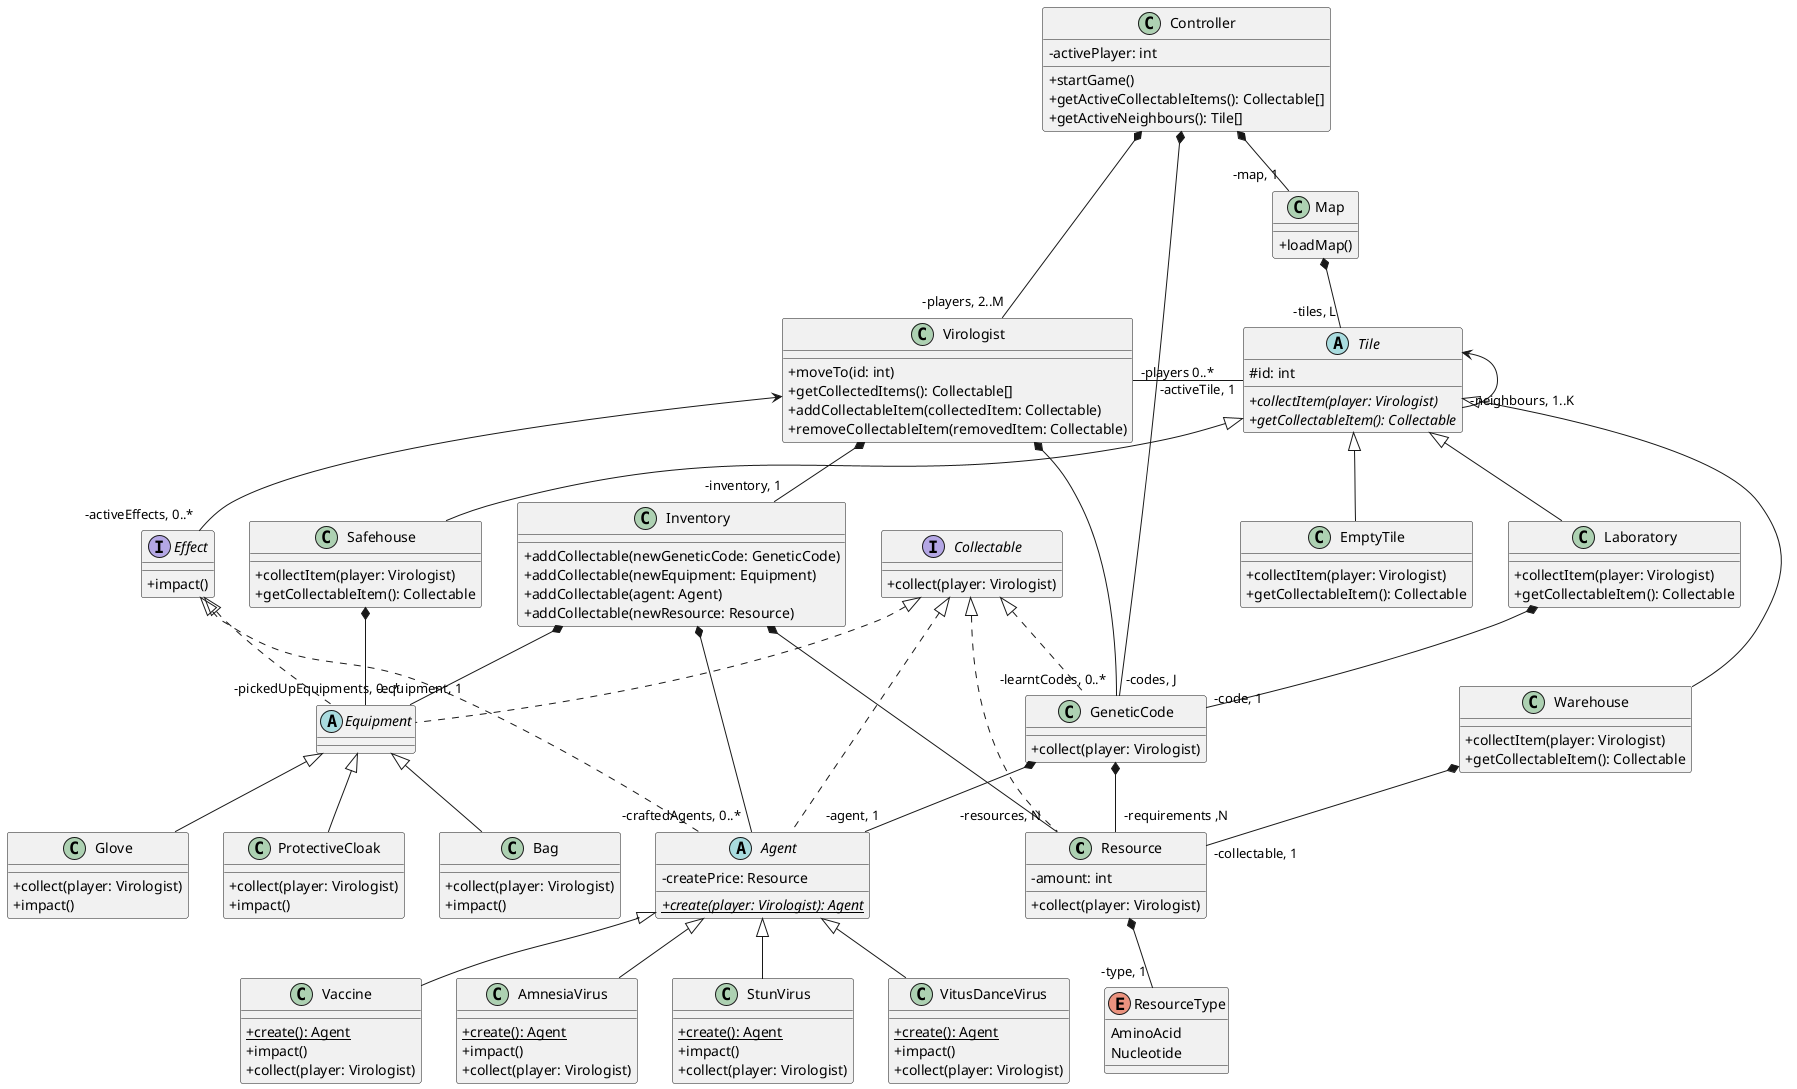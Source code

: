 @startuml
'https://plantuml.com/class-diagram
skinparam classAttributeIconSize 0
class Resource implements Collectable {
    -amount: int
    +collect(player: Virologist)
}

enum ResourceType {
    AminoAcid
    Nucleotide
}
'class AminoAcid extends Resource {
'
'}
'class Nucleotide extends Resource {
'
'}
Resource *-- "-type, 1" ResourceType

abstract class Agent implements Effect, Collectable{
{static} {abstract} +create(player: Virologist): Agent
    -createPrice: Resource
}
class AmnesiaVirus extends Agent{
    {static} +create(): Agent
    +impact()
    +collect(player: Virologist)
}

class StunVirus extends Agent{
    {static} +create(): Agent
    +impact()
    +collect(player: Virologist)
}
class VitusDanceVirus extends Agent{
    {static} +create(): Agent
    +impact()
    +collect(player: Virologist)
}
class Vaccine extends Agent{
    {static} +create(): Agent
    +impact()
    +collect(player: Virologist)
}

class Virologist {
    +moveTo(id: int)
    +getCollectedItems(): Collectable[]
    +addCollectableItem(collectedItem: Collectable)
    +removeCollectableItem(removedItem: Collectable)
}

class Inventory {
    +addCollectable(newGeneticCode: GeneticCode)
    +addCollectable(newEquipment: Equipment)
    +addCollectable(agent: Agent)
    +addCollectable(newResource: Resource)
}
interface Effect {
    +impact()
}
class GeneticCode implements Collectable{
    +collect(player: Virologist)
}

interface Collectable {
    +collect(player: Virologist)
}

Virologist *-- "-inventory, 1" Inventory
Virologist *-- "-learntCodes, 0..*" GeneticCode
Virologist <-- "-activeEffects, 0..*" Effect

Inventory *-- "-pickedUpEquipments, 0. .*" Equipment
Inventory *-- "-craftedAgents, 0..*" Agent
Inventory *-- "-resources, N" Resource

GeneticCode *-- "-requirements ,N" Resource
GeneticCode *-- "-agent, 1" Agent

Virologist "-players 0..*" - "-activeTile, 1" Tile

abstract class Equipment implements Effect, Collectable {

}
class ProtectiveCloak extends Equipment {
    +collect(player: Virologist)
    +impact()
}

class Bag extends Equipment{
    +collect(player: Virologist)
    +impact()
}
class Glove extends Equipment {
    +collect(player: Virologist)
    +impact()
}

'There is Collectable getter because EmptyTile must have a getter either
abstract class Tile {
    #id: int
    {abstract}+collectItem(player: Virologist)
    {abstract} +getCollectableItem(): Collectable
}
class Laboratory extends Tile {
    +collectItem(player: Virologist)
    +getCollectableItem(): Collectable
}

class Safehouse extends Tile {
    +collectItem(player: Virologist)
    +getCollectableItem(): Collectable
}
class Warehouse extends Tile {
    +collectItem(player: Virologist)
    +getCollectableItem(): Collectable
}
class EmptyTile extends Tile {
    +collectItem(player: Virologist)
    +getCollectableItem(): Collectable
}

class Map {
    +loadMap()
}
Laboratory *-- "-code, 1" GeneticCode
Safehouse *-- "-equipment, 1" Equipment
Warehouse *-- "-collectable, 1" Resource

Map  *-- "-tiles, L" Tile
Tile <-- "-neighbours, 1..K" Tile


class Controller {
    -activePlayer: int
    +startGame()
    +getActiveCollectableItems(): Collectable[]
    +getActiveNeighbours(): Tile[]
}
Controller *-- "-map, 1" Map
Controller *-- "-players, 2..M" Virologist
Controller *-- "-codes, J" GeneticCode

@enduml